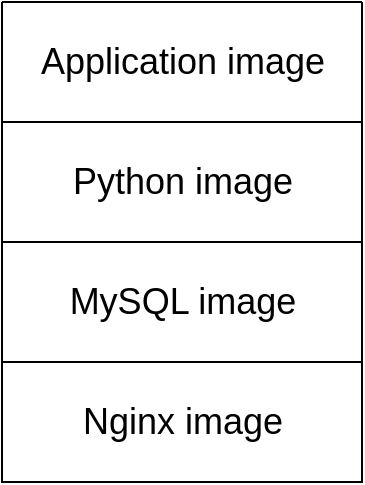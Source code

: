 <mxfile version="16.5.6" type="github">
  <diagram id="prtHgNgQTEPvFCAcTncT" name="Page-1">
    <mxGraphModel dx="819" dy="635" grid="1" gridSize="10" guides="1" tooltips="1" connect="1" arrows="1" fold="1" page="1" pageScale="1" pageWidth="827" pageHeight="1169" math="0" shadow="0">
      <root>
        <mxCell id="0" />
        <mxCell id="1" parent="0" />
        <mxCell id="mFB66o9sB7t4NMZbkuxG-1" value="" style="swimlane;startSize=0;" vertex="1" parent="1">
          <mxGeometry x="270" y="170" width="180" height="60" as="geometry" />
        </mxCell>
        <mxCell id="mFB66o9sB7t4NMZbkuxG-2" value="Application image" style="text;html=1;align=center;verticalAlign=middle;resizable=0;points=[];autosize=1;strokeColor=none;fillColor=none;fontSize=18;" vertex="1" parent="mFB66o9sB7t4NMZbkuxG-1">
          <mxGeometry x="10" y="15" width="160" height="30" as="geometry" />
        </mxCell>
        <mxCell id="mFB66o9sB7t4NMZbkuxG-3" value="" style="swimlane;startSize=0;" vertex="1" parent="1">
          <mxGeometry x="270" y="230" width="180" height="60" as="geometry" />
        </mxCell>
        <mxCell id="mFB66o9sB7t4NMZbkuxG-4" value="Python image" style="text;html=1;align=center;verticalAlign=middle;resizable=0;points=[];autosize=1;strokeColor=none;fillColor=none;fontSize=18;" vertex="1" parent="mFB66o9sB7t4NMZbkuxG-3">
          <mxGeometry x="25" y="15" width="130" height="30" as="geometry" />
        </mxCell>
        <mxCell id="mFB66o9sB7t4NMZbkuxG-5" value="" style="swimlane;startSize=0;" vertex="1" parent="1">
          <mxGeometry x="270" y="290" width="180" height="60" as="geometry" />
        </mxCell>
        <mxCell id="mFB66o9sB7t4NMZbkuxG-6" value="MySQL image" style="text;html=1;align=center;verticalAlign=middle;resizable=0;points=[];autosize=1;strokeColor=none;fillColor=none;fontSize=18;" vertex="1" parent="mFB66o9sB7t4NMZbkuxG-5">
          <mxGeometry x="25" y="15" width="130" height="30" as="geometry" />
        </mxCell>
        <mxCell id="mFB66o9sB7t4NMZbkuxG-7" value="" style="swimlane;startSize=0;" vertex="1" parent="1">
          <mxGeometry x="270" y="350" width="180" height="60" as="geometry" />
        </mxCell>
        <mxCell id="mFB66o9sB7t4NMZbkuxG-8" value="Nginx image" style="text;html=1;align=center;verticalAlign=middle;resizable=0;points=[];autosize=1;strokeColor=none;fillColor=none;fontSize=18;" vertex="1" parent="mFB66o9sB7t4NMZbkuxG-7">
          <mxGeometry x="30" y="15" width="120" height="30" as="geometry" />
        </mxCell>
      </root>
    </mxGraphModel>
  </diagram>
</mxfile>
